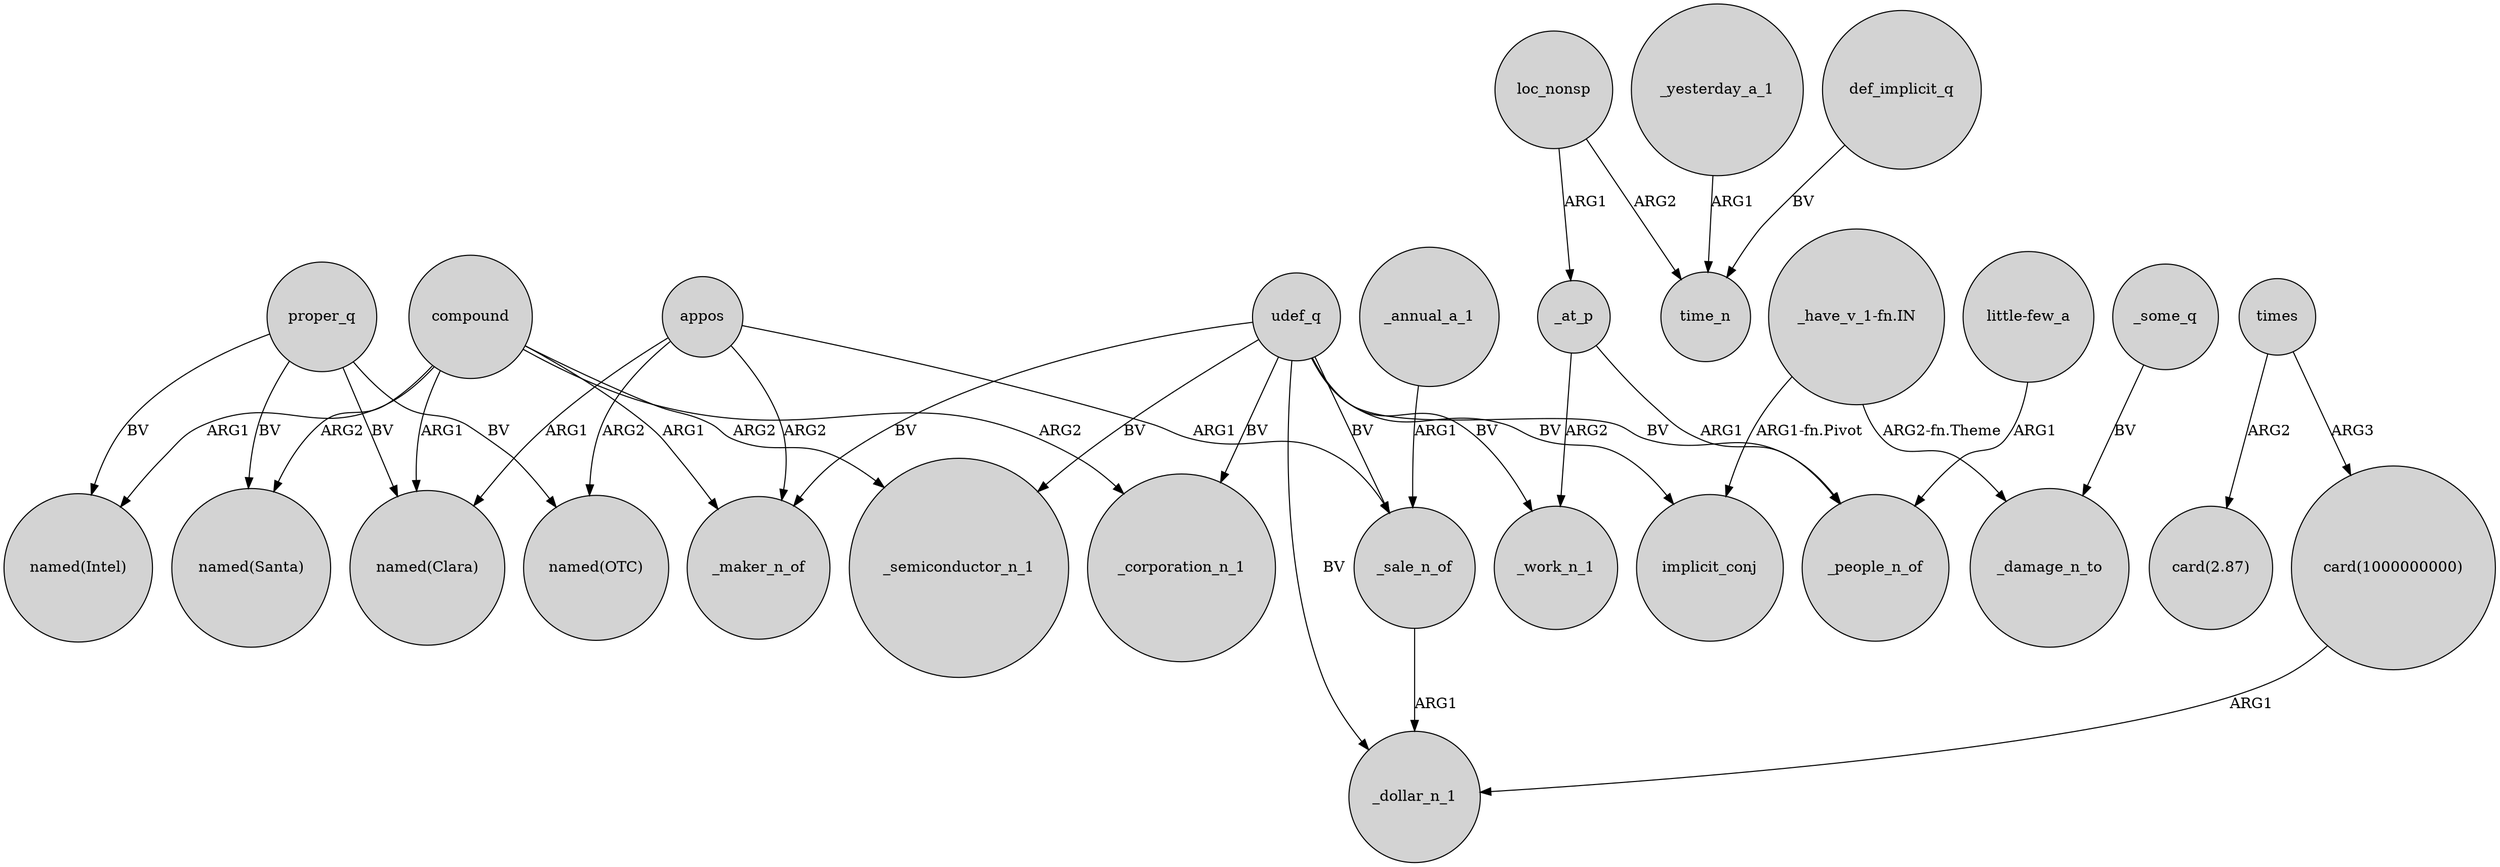 digraph {
	node [shape=circle style=filled]
	proper_q -> "named(Clara)" [label=BV]
	_yesterday_a_1 -> time_n [label=ARG1]
	_at_p -> _work_n_1 [label=ARG2]
	appos -> "named(OTC)" [label=ARG2]
	proper_q -> "named(OTC)" [label=BV]
	compound -> _corporation_n_1 [label=ARG2]
	compound -> "named(Santa)" [label=ARG2]
	_at_p -> _people_n_of [label=ARG1]
	compound -> _maker_n_of [label=ARG1]
	udef_q -> implicit_conj [label=BV]
	proper_q -> "named(Santa)" [label=BV]
	loc_nonsp -> time_n [label=ARG2]
	appos -> _maker_n_of [label=ARG2]
	times -> "card(1000000000)" [label=ARG3]
	times -> "card(2.87)" [label=ARG2]
	_annual_a_1 -> _sale_n_of [label=ARG1]
	udef_q -> _corporation_n_1 [label=BV]
	udef_q -> _people_n_of [label=BV]
	appos -> "named(Clara)" [label=ARG1]
	compound -> _semiconductor_n_1 [label=ARG2]
	appos -> _sale_n_of [label=ARG1]
	loc_nonsp -> _at_p [label=ARG1]
	_some_q -> _damage_n_to [label=BV]
	udef_q -> _maker_n_of [label=BV]
	"_have_v_1-fn.IN" -> implicit_conj [label="ARG1-fn.Pivot"]
	compound -> "named(Intel)" [label=ARG1]
	"_have_v_1-fn.IN" -> _damage_n_to [label="ARG2-fn.Theme"]
	udef_q -> _semiconductor_n_1 [label=BV]
	udef_q -> _sale_n_of [label=BV]
	proper_q -> "named(Intel)" [label=BV]
	"card(1000000000)" -> _dollar_n_1 [label=ARG1]
	"little-few_a" -> _people_n_of [label=ARG1]
	compound -> "named(Clara)" [label=ARG1]
	udef_q -> _dollar_n_1 [label=BV]
	def_implicit_q -> time_n [label=BV]
	_sale_n_of -> _dollar_n_1 [label=ARG1]
	udef_q -> _work_n_1 [label=BV]
}
